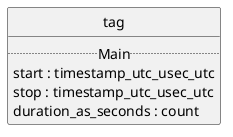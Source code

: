 @startuml uml
skinparam monochrome true
skinparam linetype ortho
hide circle

entity tag {
  .. Main ..
  start : timestamp_utc_usec_utc
  stop : timestamp_utc_usec_utc
  duration_as_seconds : count
}

@enduml
